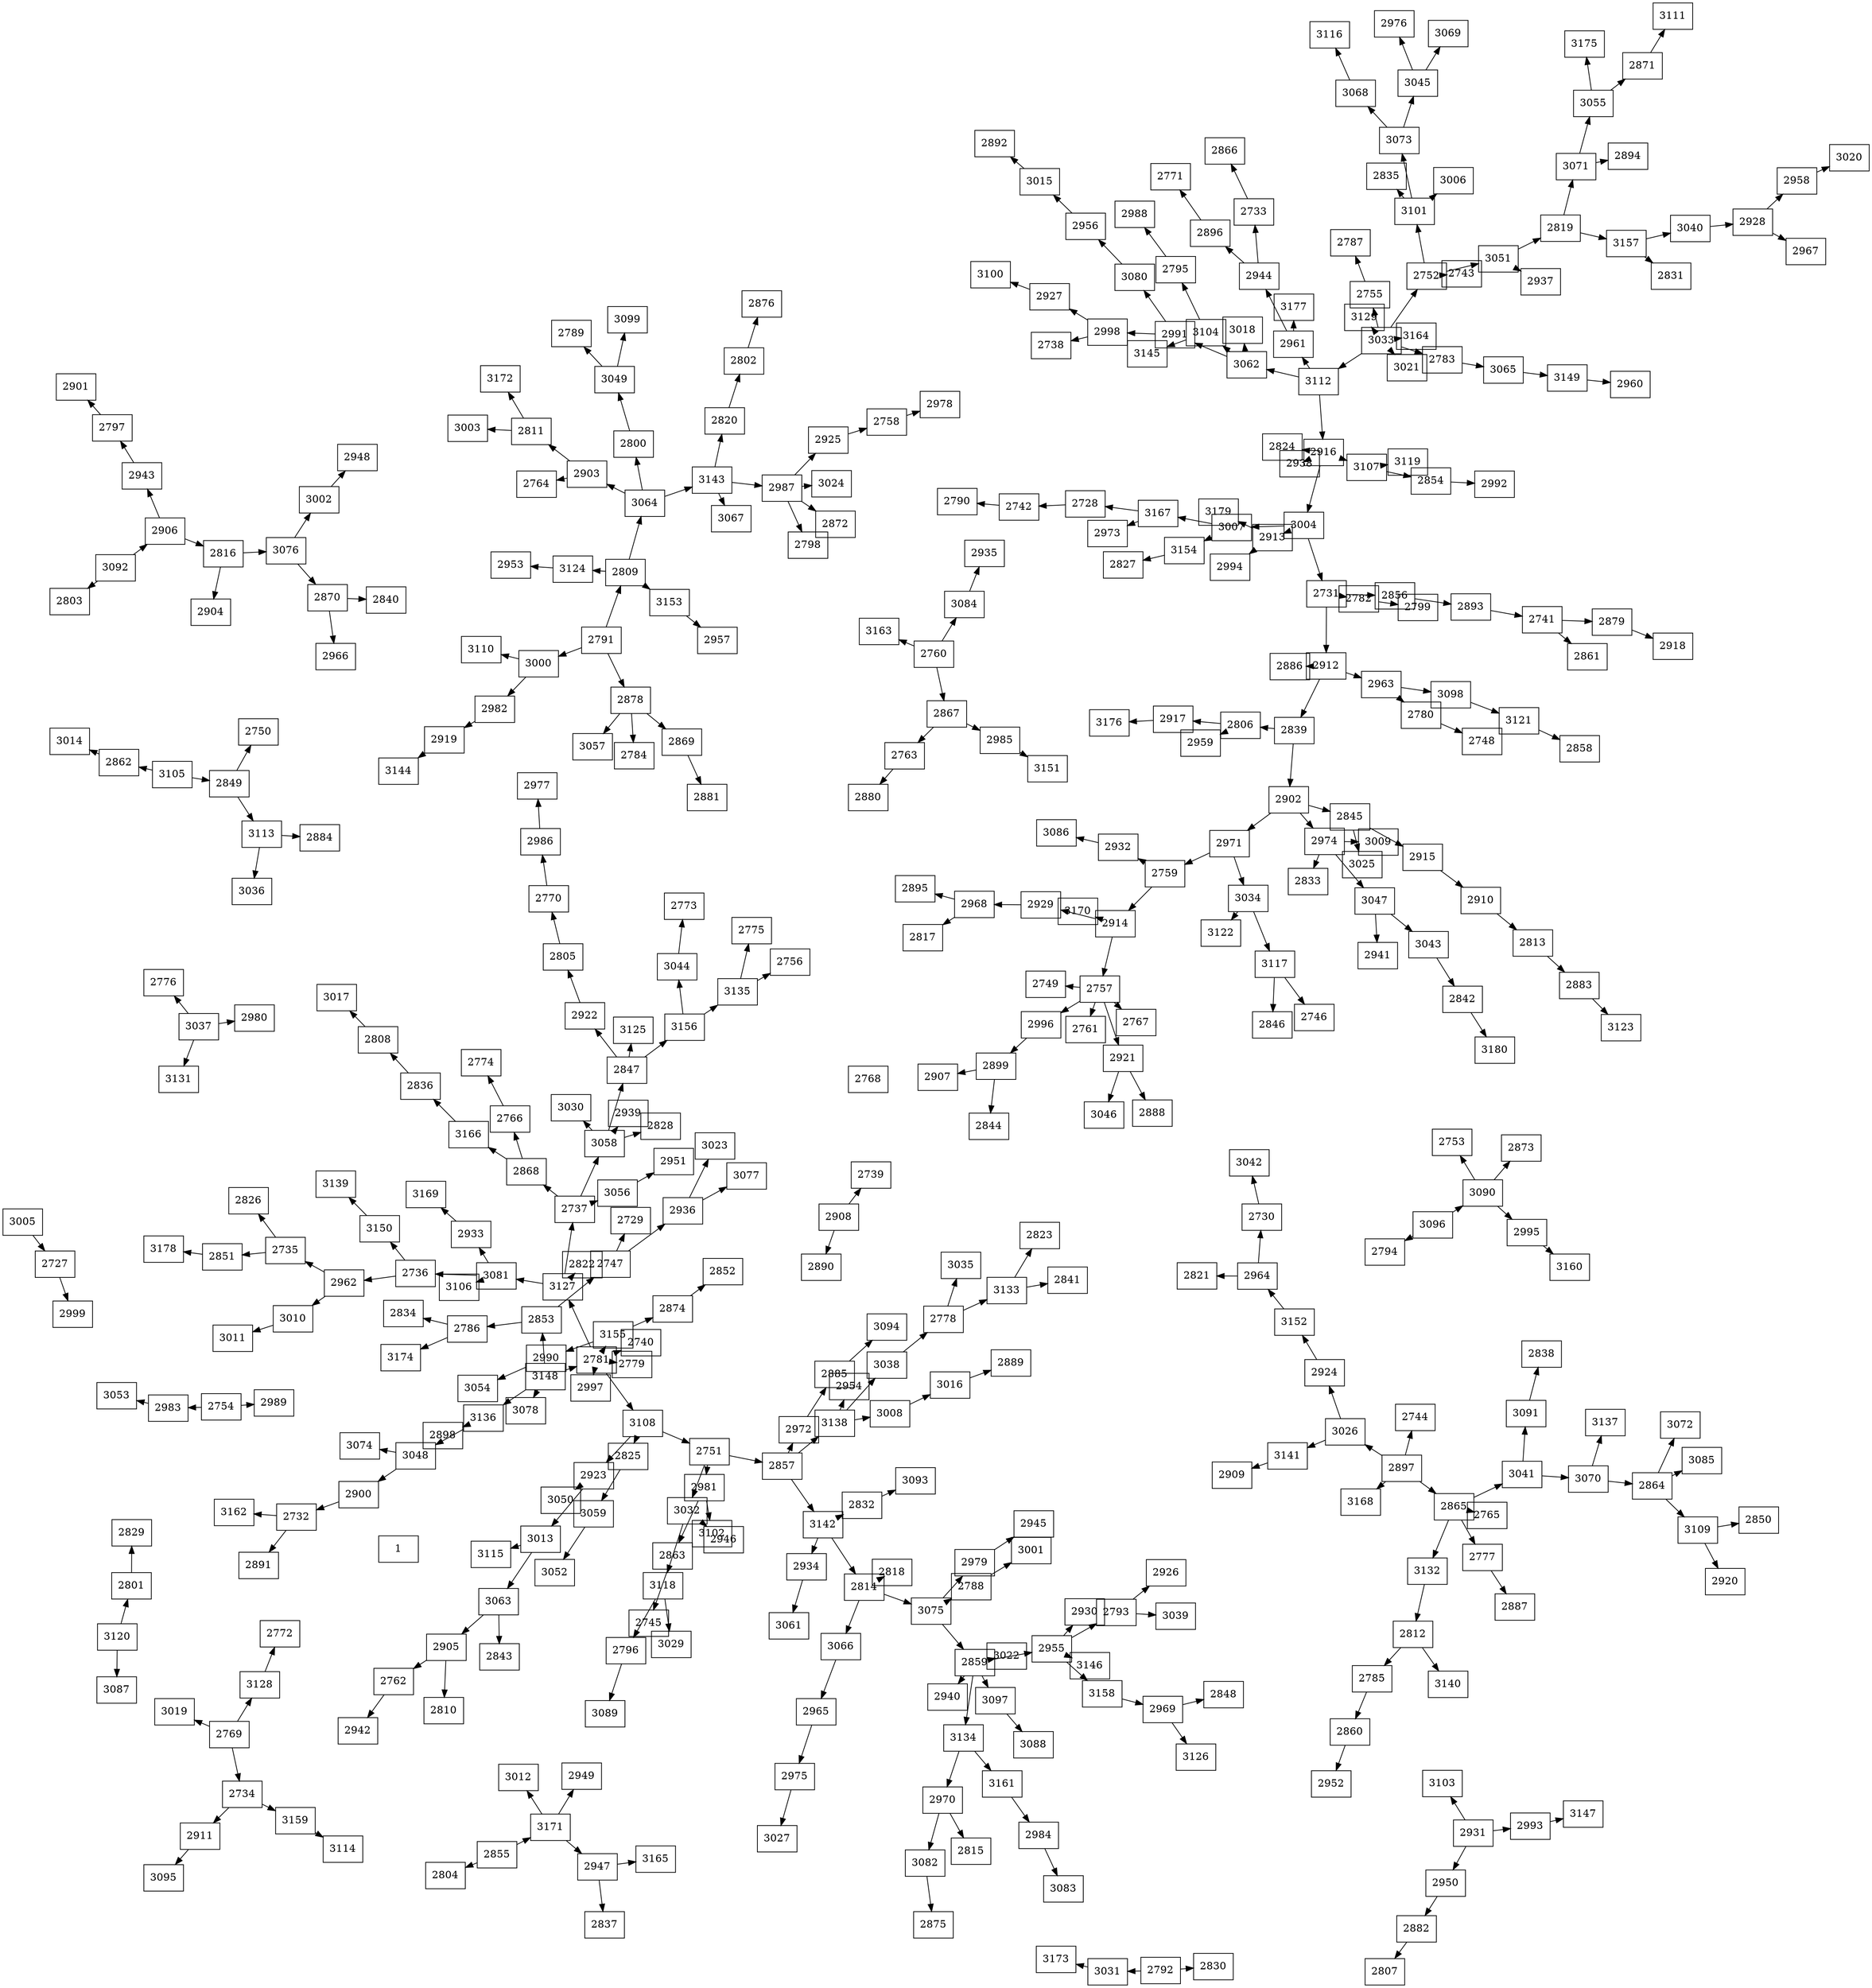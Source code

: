 digraph G {
    node [shape=box];
    graph [layout=neato];
"3033" "2897" "2855" "2760" "2769" "3037" "2768" "2754" "2931" "2908" "2792" "3005" "3096" "3092" "2791" "3148" "3105" "1" "3120""3112" "2752" "2755" "2783" "3129" "3021" "3164""3033" -> {"3112" "2752" "2755" "2783" "3129" "3021" "3164"}
"3026" "2865" "3168" "2744""2897" -> {"3026" "2865" "3168" "2744"}
"3171" "2804""2855" -> { "3171" "2804"}
"3084" "2867" "3163""2760" -> { "3084" "2867" "3163"}
"3128" "2734" "3019""2769" -> { "3128" "2734" "3019"}
"2980" "3131" "2776""3037" -> { "2980" "3131" "2776"}
"2989" "2983""2754" -> { "2989" "2983"}
"2993" "2950" "3103""2931" -> { "2993" "2950" "3103"}
"2739" "2890""2908" -> { "2739" "2890"}
"2830" "3031""2792" -> { "2830" "3031"}
"2727""3005" -> { "2727"}
"3090" "2794""3096" -> { "3090" "2794"}
"2906" "2803""3092" -> { "2906" "2803"}
"2878" "2809" "3000""2791" -> { "2878" "2809" "3000"}
"3078" "3136" "2781" "2853""3148" -> { "3078" "3136" "2781" "2853"}
"2849" "2862""3105" -> { "2849" "2862"}
"2801" "3087""3120" -> {"2801" "3087"}
"2916" "3062" "2961""3112" -> {"2916" "3062" "2961"}
"3101" "3051" "2743""2752" -> {"3101" "3051" "2743"}
"2787""2755" -> { "2787"}
"3065""2783" -> { "3065"}
"3141" "2924""3026" -> {"3141" "2924"}
"3041" "3132" "2765" "2777""2865" -> {"3041" "3132" "2765" "2777"}
"2949" "2947" "3012""3171" -> { "2949" "2947" "3012"}
"2935""3084" -> { "2935"}
"2985" "2763""2867" -> { "2985" "2763"}
"2772""3128" -> { "2772"}
"3159" "2911""2734" -> { "3159" "2911"}
"3053""2983" -> { "3053"}
"3147""2993" -> { "3147"}
"2882""2950" -> { "2882"}
"3173""3031" -> { "3173"}
"2999""2727" -> { "2999"}
"2873" "2995" "2753""3090" -> { "2873" "2995" "2753"}
"2943" "2816""2906" -> { "2943" "2816"}
"2869" "3057" "2784""2878" -> { "2869" "3057" "2784"}
"3153" "3064" "3124""2809" -> { "3153" "3064" "3124"}
"2982" "3110""3000" -> { "2982" "3110"}
"2898" "3048""3136" -> { "2898" "3048"}
"3155" "3108" "3127" "2779" "2997" "2740""2781" -> { "3155" "3108" "3127" "2779" "2997" "2740"}
"2747" "2786""2853" -> { "2747" "2786"}
"2750" "3113""2849" -> { "2750" "3113"}
"3014""2862" -> { "3014"}
"2829""2801" -> {"2829"}
"3004" "2824" "2938" "3107""2916" -> {"3004" "2824" "2938" "3107"}
"2991" "3104" "3018""3062" -> {"2991" "3104" "3018"}
"2944" "3177""2961" -> {"2944" "3177"}
"3073" "3006" "2835""3101" -> {"3073" "3006" "2835"}
"2937" "2819""3051" -> {"2937" "2819"}
"3149""3065" -> { "3149"}
"2909""3141" -> { "2909"}
"3152""2924" -> {"3152"}
"3070" "3091""3041" -> {"3070" "3091"}
"2812""3132" -> { "2812"}
"2887""2777" -> {"2887"}
"2837" "3165""2947" -> {"2837" "3165"}
"3151""2985" -> { "3151"}
"2880""2763" -> { "2880"}
"3114""3159" -> { "3114"}
"3095""2911" -> { "3095"}
"2807""2882" -> { "2807"}
"3160""2995" -> { "3160"}
"2797""2943" -> { "2797"}
"2904" "3076""2816" -> { "2904" "3076"}
"2881""2869" -> { "2881"}
"2957""3153" -> { "2957"}
"2903" "3143" "2800""3064" -> { "2903" "3143" "2800"}
"2953""3124" -> { "2953"}
"2919""2982" -> { "2919"}
"3074" "2900""3048" -> { "3074" "2900"}
"2874" "2990""3155" -> { "2874" "2990"}
"2825" "2751" "2923""3108" -> { "2825" "2751" "2923"}
"2822" "3081" "2737""3127" -> { "2822" "3081" "2737"}
"2729" "2936""2747" -> { "2729" "2936"}
"2834" "3174""2786" -> { "2834" "3174"}
"3036" "2884""3113" -> { "3036" "2884"}
"2731" "3007" "2913""3004" -> {"2731" "3007" "2913"}
"3119" "2854""3107" -> {"3119" "2854"}
"3080" "2998""2991" -> {"3080" "2998"}
"3145" "2795""3104" -> {"3145" "2795"}
"2733" "2896""2944" -> {"2733" "2896"}
"3068" "3045""3073" -> {"3068" "3045"}
"3157" "3071""2819" -> {"3157" "3071"}
"2960""3149" -> { "2960"}
"2964""3152" -> {"2964"}
"2864" "3137""3070" -> {"2864" "3137"}
"2838""3091" -> { "2838"}
"2785" "3140""2812" -> {"2785" "3140"}
"2901""2797" -> { "2901"}
"2870" "3002""3076" -> { "2870" "3002"}
"2811" "2764""2903" -> { "2811" "2764"}
"3067" "2987" "2820""3143" -> { "3067" "2987" "2820"}
"3049""2800" -> { "3049"}
"3144""2919" -> { "3144"}
"2732""2900" -> { "2732"}
"2852""2874" -> { "2852"}
"3054""2990" -> { "3054"}
"3059""2825" -> { "3059"}
"2981" "2857" "3032""2751" -> { "2981" "2857" "3032"}
"3050" "3013""2923" -> { "3050" "3013"}
"3106" "2736" "2933""3081" -> { "3106" "2736" "2933"}
"2868" "3058" "3056""2737" -> { "2868" "3058" "3056"}
"3023" "3077""2936" -> { "3023" "3077"}
"2912" "2782" "2856""2731" -> {"2912" "2782" "2856"}
"3167" "3154""3007" -> {"3167" "3154"}
"3179" "2994""2913" -> {"3179" "2994"}
"2992""2854" -> { "2992"}
"2956""3080" -> {"2956"}
"2738" "2927""2998" -> {"2738" "2927"}
"2988""2795" -> {"2988"}
"2866""2733" -> {"2866"}
"2771""2896" -> { "2771"}
"3116""3068" -> {"3116"}
"3069" "2976""3045" -> {"3069" "2976"}
"2831" "3040""3157" -> {"2831" "3040"}
"3055" "2894""3071" -> {"3055" "2894"}
"2730" "2821""2964" -> {"2730" "2821"}
"3109" "3085" "3072""2864" -> { "3109" "3085" "3072"}
"2860""2785" -> {"2860"}
"2966" "2840""2870" -> { "2966" "2840"}
"2948""3002" -> { "2948"}
"3172" "3003""2811" -> { "3172" "3003"}
"2798" "2872" "2925" "3024""2987" -> { "2798" "2872" "2925" "3024"}
"2802""2820" -> { "2802"}
"2789" "3099""3049" -> { "2789" "3099"}
"2891" "3162""2732" -> { "2891" "3162"}
"3052""3059" -> { "3052"}
"3102" "2863""2981" -> { "3102" "2863"}
"2972" "3142" "3138""2857" -> { "2972" "3142" "3138"}
"2946" "3118""3032" -> { "2946" "3118"}
"3115" "3063""3013" -> { "3115" "3063"}
"3150" "2962""2736" -> { "3150" "2962"}
"3169""2933" -> { "3169"}
"3166" "2766""2868" -> { "3166" "2766"}
"2828" "2847" "3030" "2939""3058" -> { "2828" "2847" "3030" "2939"}
"2951""3056" -> { "2951"}
"2839" "2886" "2963""2912" -> {"2839" "2886" "2963"}
"2799""2782" -> {"2799"}
"2893""2856" -> {"2893"}
"2728" "2973""3167" -> {"2728" "2973"}
"2827""3154" -> { "2827"}
"3015""2956" -> {"3015"}
"3100""2927" -> {"3100"}
"2928""3040" -> {"2928"}
"2871" "3175""3055" -> {"2871" "3175"}
"3042""2730" -> {"3042"}
"2850" "2920""3109" -> {"2850" "2920"}
"2952""2860" -> {"2952"}
"2758""2925" -> { "2758"}
"2876""2802" -> { "2876"}
"2745""2863" -> { "2745"}
"2885""2972" -> { "2885"}
"2934" "2814" "2832""3142" -> { "2934" "2814" "2832"}
"2954" "3038" "3008""3138" -> { "2954" "3038" "3008"}
"3029" "2796""3118" -> { "3029" "2796"}
"2905" "2843""3063" -> { "2905" "2843"}
"3139""3150" -> { "3139"}
"3010" "2735""2962" -> { "3010" "2735"}
"2836""3166" -> { "2836"}
"2774""2766" -> { "2774"}
"2922" "3156" "3125""2847" -> { "2922" "3156" "3125"}
"2902" "2806""2839" -> {"2902" "2806"}
"2780" "3098""2963" -> {"2780" "3098"}
"2741""2893" -> { "2741"}
"2742""2728" -> {"2742"}
"2892""3015" -> { "2892"}
"2958" "2967""2928" -> {"2958" "2967"}
"3111""2871" -> { "3111"}
"2978""2758" -> { "2978"}
"3094""2885" -> { "3094"}
"3061""2934" -> { "3061"}
"2818" "3075" "3066""2814" -> { "2818" "3075" "3066"}
"3093""2832" -> { "3093"}
"2778""3038" -> { "2778"}
"3016""3008" -> { "3016"}
"3089""2796" -> { "3089"}
"2762" "2810""2905" -> { "2762" "2810"}
"3011""3010" -> { "3011"}
"2826" "2851""2735" -> { "2826" "2851"}
"2808""2836" -> { "2808"}
"2805""2922" -> { "2805"}
"3044" "3135""3156" -> { "3044" "3135"}
"2971" "2845" "2974""2902" -> {"2971" "2845" "2974"}
"2917" "2959""2806" -> {"2917" "2959"}
"2748""2780" -> {"2748"}
"3121""3098" -> {"3121"}
"2861" "2879""2741" -> {"2861" "2879"}
"2790""2742" -> { "2790"}
"3020""2958" -> { "3020"}
"2788" "2859" "2979""3075" -> { "2788" "2859" "2979"}
"2965""3066" -> { "2965"}
"3133" "3035""2778" -> { "3133" "3035"}
"2889""3016" -> { "2889"}
"2942""2762" -> { "2942"}
"3178""2851" -> { "3178"}
"3017""2808" -> { "3017"}
"2770""2805" -> { "2770"}
"2773""3044" -> { "2773"}
"2756" "2775""3135" -> { "2756" "2775"}
"2759" "3034""2971" -> {"2759" "3034"}
"3025" "2915""2845" -> {"3025" "2915"}
"3047" "3009" "2833""2974" -> {"3047" "3009" "2833"}
"3176""2917" -> { "3176"}
"2858""3121" -> { "2858"}
"2918""2879" -> {"2918"}
"3001""2788" -> { "3001"}
"2940" "2955" "3134" "3022" "3097""2859" -> { "2940" "2955" "3134" "3022" "3097"}
"2945""2979" -> { "2945"}
"2975""2965" -> { "2975"}
"2841" "2823""3133" -> { "2841" "2823"}
"2986""2770" -> { "2986"}
"2914" "2932""2759" -> {"2914" "2932"}
"3117" "3122""3034" -> {"3117" "3122"}
"2910""2915" -> { "2910"}
"2941" "3043""3047" -> {"2941" "3043"}
"3146" "3158" "2793" "2930""2955" -> { "3146" "3158" "2793" "2930"}
"2970" "3161""3134" -> { "2970" "3161"}
"3088""3097" -> { "3088"}
"3027""2975" -> { "3027"}
"2977""2986" -> { "2977"}
"2757" "2929" "3170""2914" -> {"2757" "2929" "3170"}
"3086""2932" -> { "3086"}
"2746" "2846""3117" -> { "2746" "2846"}
"2813""2910" -> { "2813"}
"2842""3043" -> {"2842"}
"2969""3158" -> { "2969"}
"3039" "2926""2793" -> { "3039" "2926"}
"3082" "2815""2970" -> { "3082" "2815"}
"2984""3161" -> { "2984"}
"2996" "2921" "2749" "2761" "2767""2757" -> {"2996" "2921" "2749" "2761" "2767"}
"2968""2929" -> { "2968"}
"2883""2813" -> {"2883"}
"3180""2842" -> { "3180"}
"2848" "3126""2969" -> { "2848" "3126"}
"2875""3082" -> { "2875"}
"3083""2984" -> { "3083"}
"2899""2996" -> {"2899"}
"3046" "2888""2921" -> {"3046" "2888"}
"2895" "2817""2968" -> {"2895" "2817"}
"3123""2883" -> {"3123"}
"2844" "2907""2899" -> { "2844" "2907"}
}
